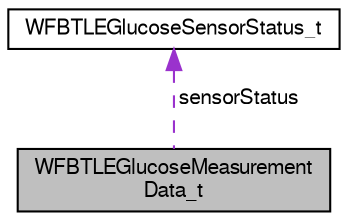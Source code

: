 digraph "WFBTLEGlucoseMeasurementData_t"
{
  edge [fontname="FreeSans",fontsize="10",labelfontname="FreeSans",labelfontsize="10"];
  node [fontname="FreeSans",fontsize="10",shape=record];
  Node1 [label="WFBTLEGlucoseMeasurement\lData_t",height=0.2,width=0.4,color="black", fillcolor="grey75", style="filled", fontcolor="black"];
  Node2 -> Node1 [dir="back",color="darkorchid3",fontsize="10",style="dashed",label=" sensorStatus" ,fontname="FreeSans"];
  Node2 [label="WFBTLEGlucoseSensorStatus_t",height=0.2,width=0.4,color="black", fillcolor="white", style="filled",URL="$union_w_f_b_t_l_e_glucose_sensor_status__t.html",tooltip="Represents the status flags for the BTLE Glucose Monitor sensor. "];
}
